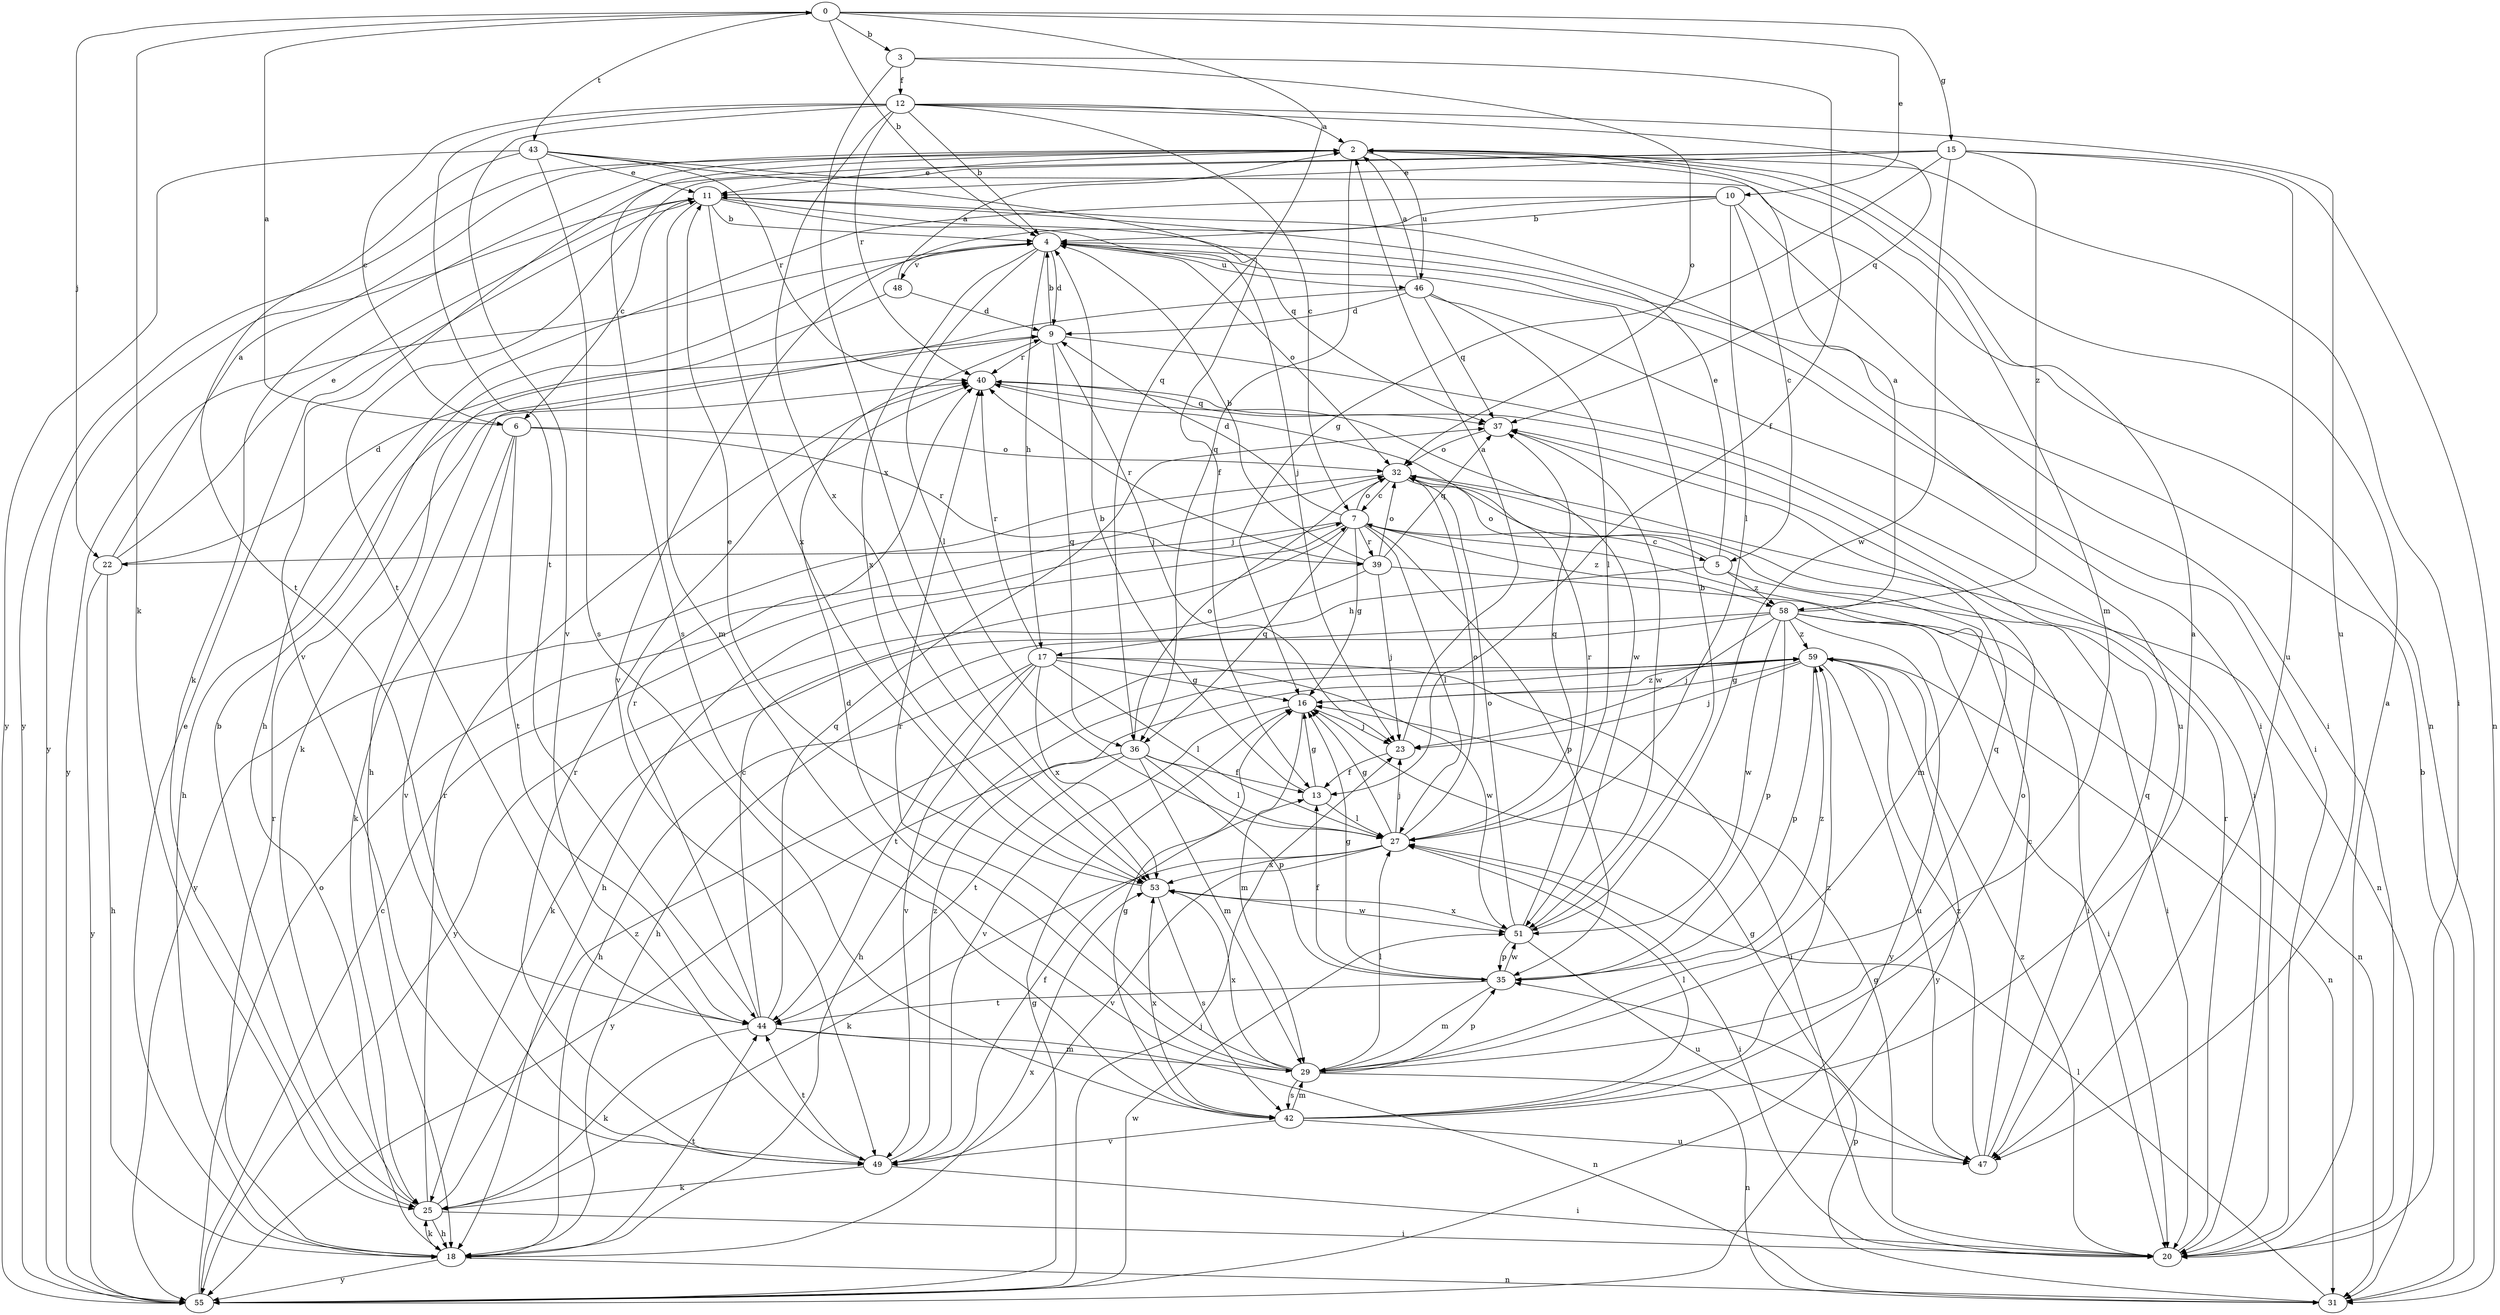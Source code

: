 strict digraph  {
0;
2;
3;
4;
5;
6;
7;
9;
10;
11;
12;
13;
15;
16;
17;
18;
20;
22;
23;
25;
27;
29;
31;
32;
35;
36;
37;
39;
40;
42;
43;
44;
46;
47;
48;
49;
51;
53;
55;
58;
59;
0 -> 3  [label=b];
0 -> 4  [label=b];
0 -> 10  [label=e];
0 -> 15  [label=g];
0 -> 22  [label=j];
0 -> 25  [label=k];
0 -> 36  [label=q];
0 -> 43  [label=t];
2 -> 11  [label=e];
2 -> 20  [label=i];
2 -> 25  [label=k];
2 -> 29  [label=m];
2 -> 36  [label=q];
2 -> 42  [label=s];
2 -> 46  [label=u];
2 -> 55  [label=y];
3 -> 12  [label=f];
3 -> 13  [label=f];
3 -> 32  [label=o];
3 -> 53  [label=x];
4 -> 9  [label=d];
4 -> 17  [label=h];
4 -> 20  [label=i];
4 -> 27  [label=l];
4 -> 32  [label=o];
4 -> 46  [label=u];
4 -> 48  [label=v];
4 -> 53  [label=x];
4 -> 55  [label=y];
5 -> 11  [label=e];
5 -> 17  [label=h];
5 -> 20  [label=i];
5 -> 32  [label=o];
5 -> 58  [label=z];
6 -> 0  [label=a];
6 -> 25  [label=k];
6 -> 32  [label=o];
6 -> 39  [label=r];
6 -> 44  [label=t];
6 -> 49  [label=v];
7 -> 5  [label=c];
7 -> 9  [label=d];
7 -> 16  [label=g];
7 -> 18  [label=h];
7 -> 22  [label=j];
7 -> 27  [label=l];
7 -> 32  [label=o];
7 -> 35  [label=p];
7 -> 36  [label=q];
7 -> 39  [label=r];
7 -> 58  [label=z];
9 -> 4  [label=b];
9 -> 18  [label=h];
9 -> 20  [label=i];
9 -> 23  [label=j];
9 -> 36  [label=q];
9 -> 40  [label=r];
10 -> 4  [label=b];
10 -> 5  [label=c];
10 -> 18  [label=h];
10 -> 20  [label=i];
10 -> 27  [label=l];
10 -> 49  [label=v];
11 -> 4  [label=b];
11 -> 6  [label=c];
11 -> 20  [label=i];
11 -> 23  [label=j];
11 -> 29  [label=m];
11 -> 37  [label=q];
11 -> 53  [label=x];
11 -> 55  [label=y];
12 -> 2  [label=a];
12 -> 4  [label=b];
12 -> 6  [label=c];
12 -> 7  [label=c];
12 -> 37  [label=q];
12 -> 40  [label=r];
12 -> 44  [label=t];
12 -> 47  [label=u];
12 -> 49  [label=v];
12 -> 53  [label=x];
13 -> 4  [label=b];
13 -> 16  [label=g];
13 -> 27  [label=l];
15 -> 11  [label=e];
15 -> 16  [label=g];
15 -> 31  [label=n];
15 -> 44  [label=t];
15 -> 47  [label=u];
15 -> 49  [label=v];
15 -> 51  [label=w];
15 -> 58  [label=z];
16 -> 23  [label=j];
16 -> 29  [label=m];
16 -> 49  [label=v];
16 -> 59  [label=z];
17 -> 16  [label=g];
17 -> 18  [label=h];
17 -> 20  [label=i];
17 -> 27  [label=l];
17 -> 40  [label=r];
17 -> 44  [label=t];
17 -> 49  [label=v];
17 -> 51  [label=w];
17 -> 53  [label=x];
18 -> 11  [label=e];
18 -> 25  [label=k];
18 -> 31  [label=n];
18 -> 40  [label=r];
18 -> 44  [label=t];
18 -> 53  [label=x];
18 -> 55  [label=y];
20 -> 2  [label=a];
20 -> 16  [label=g];
20 -> 40  [label=r];
20 -> 59  [label=z];
22 -> 2  [label=a];
22 -> 9  [label=d];
22 -> 11  [label=e];
22 -> 18  [label=h];
22 -> 55  [label=y];
23 -> 2  [label=a];
23 -> 13  [label=f];
25 -> 4  [label=b];
25 -> 18  [label=h];
25 -> 20  [label=i];
25 -> 40  [label=r];
25 -> 59  [label=z];
27 -> 16  [label=g];
27 -> 20  [label=i];
27 -> 23  [label=j];
27 -> 25  [label=k];
27 -> 32  [label=o];
27 -> 37  [label=q];
27 -> 49  [label=v];
27 -> 53  [label=x];
29 -> 9  [label=d];
29 -> 27  [label=l];
29 -> 31  [label=n];
29 -> 35  [label=p];
29 -> 37  [label=q];
29 -> 40  [label=r];
29 -> 42  [label=s];
29 -> 53  [label=x];
31 -> 4  [label=b];
31 -> 27  [label=l];
31 -> 35  [label=p];
32 -> 7  [label=c];
32 -> 29  [label=m];
32 -> 31  [label=n];
32 -> 55  [label=y];
35 -> 13  [label=f];
35 -> 16  [label=g];
35 -> 29  [label=m];
35 -> 44  [label=t];
35 -> 51  [label=w];
35 -> 59  [label=z];
36 -> 13  [label=f];
36 -> 27  [label=l];
36 -> 29  [label=m];
36 -> 32  [label=o];
36 -> 35  [label=p];
36 -> 44  [label=t];
36 -> 55  [label=y];
37 -> 32  [label=o];
37 -> 51  [label=w];
39 -> 4  [label=b];
39 -> 20  [label=i];
39 -> 23  [label=j];
39 -> 32  [label=o];
39 -> 37  [label=q];
39 -> 40  [label=r];
39 -> 55  [label=y];
40 -> 37  [label=q];
40 -> 51  [label=w];
42 -> 2  [label=a];
42 -> 16  [label=g];
42 -> 27  [label=l];
42 -> 29  [label=m];
42 -> 32  [label=o];
42 -> 47  [label=u];
42 -> 49  [label=v];
42 -> 53  [label=x];
42 -> 59  [label=z];
43 -> 11  [label=e];
43 -> 13  [label=f];
43 -> 31  [label=n];
43 -> 40  [label=r];
43 -> 42  [label=s];
43 -> 44  [label=t];
43 -> 55  [label=y];
44 -> 7  [label=c];
44 -> 25  [label=k];
44 -> 29  [label=m];
44 -> 31  [label=n];
44 -> 37  [label=q];
44 -> 40  [label=r];
46 -> 2  [label=a];
46 -> 9  [label=d];
46 -> 18  [label=h];
46 -> 27  [label=l];
46 -> 37  [label=q];
46 -> 47  [label=u];
47 -> 7  [label=c];
47 -> 16  [label=g];
47 -> 37  [label=q];
47 -> 59  [label=z];
48 -> 2  [label=a];
48 -> 9  [label=d];
48 -> 25  [label=k];
49 -> 13  [label=f];
49 -> 20  [label=i];
49 -> 25  [label=k];
49 -> 40  [label=r];
49 -> 44  [label=t];
49 -> 59  [label=z];
51 -> 4  [label=b];
51 -> 32  [label=o];
51 -> 35  [label=p];
51 -> 40  [label=r];
51 -> 47  [label=u];
51 -> 53  [label=x];
53 -> 11  [label=e];
53 -> 42  [label=s];
53 -> 51  [label=w];
55 -> 7  [label=c];
55 -> 16  [label=g];
55 -> 23  [label=j];
55 -> 32  [label=o];
55 -> 51  [label=w];
58 -> 2  [label=a];
58 -> 18  [label=h];
58 -> 20  [label=i];
58 -> 23  [label=j];
58 -> 25  [label=k];
58 -> 31  [label=n];
58 -> 35  [label=p];
58 -> 51  [label=w];
58 -> 55  [label=y];
58 -> 59  [label=z];
59 -> 16  [label=g];
59 -> 18  [label=h];
59 -> 23  [label=j];
59 -> 31  [label=n];
59 -> 35  [label=p];
59 -> 47  [label=u];
59 -> 55  [label=y];
}
